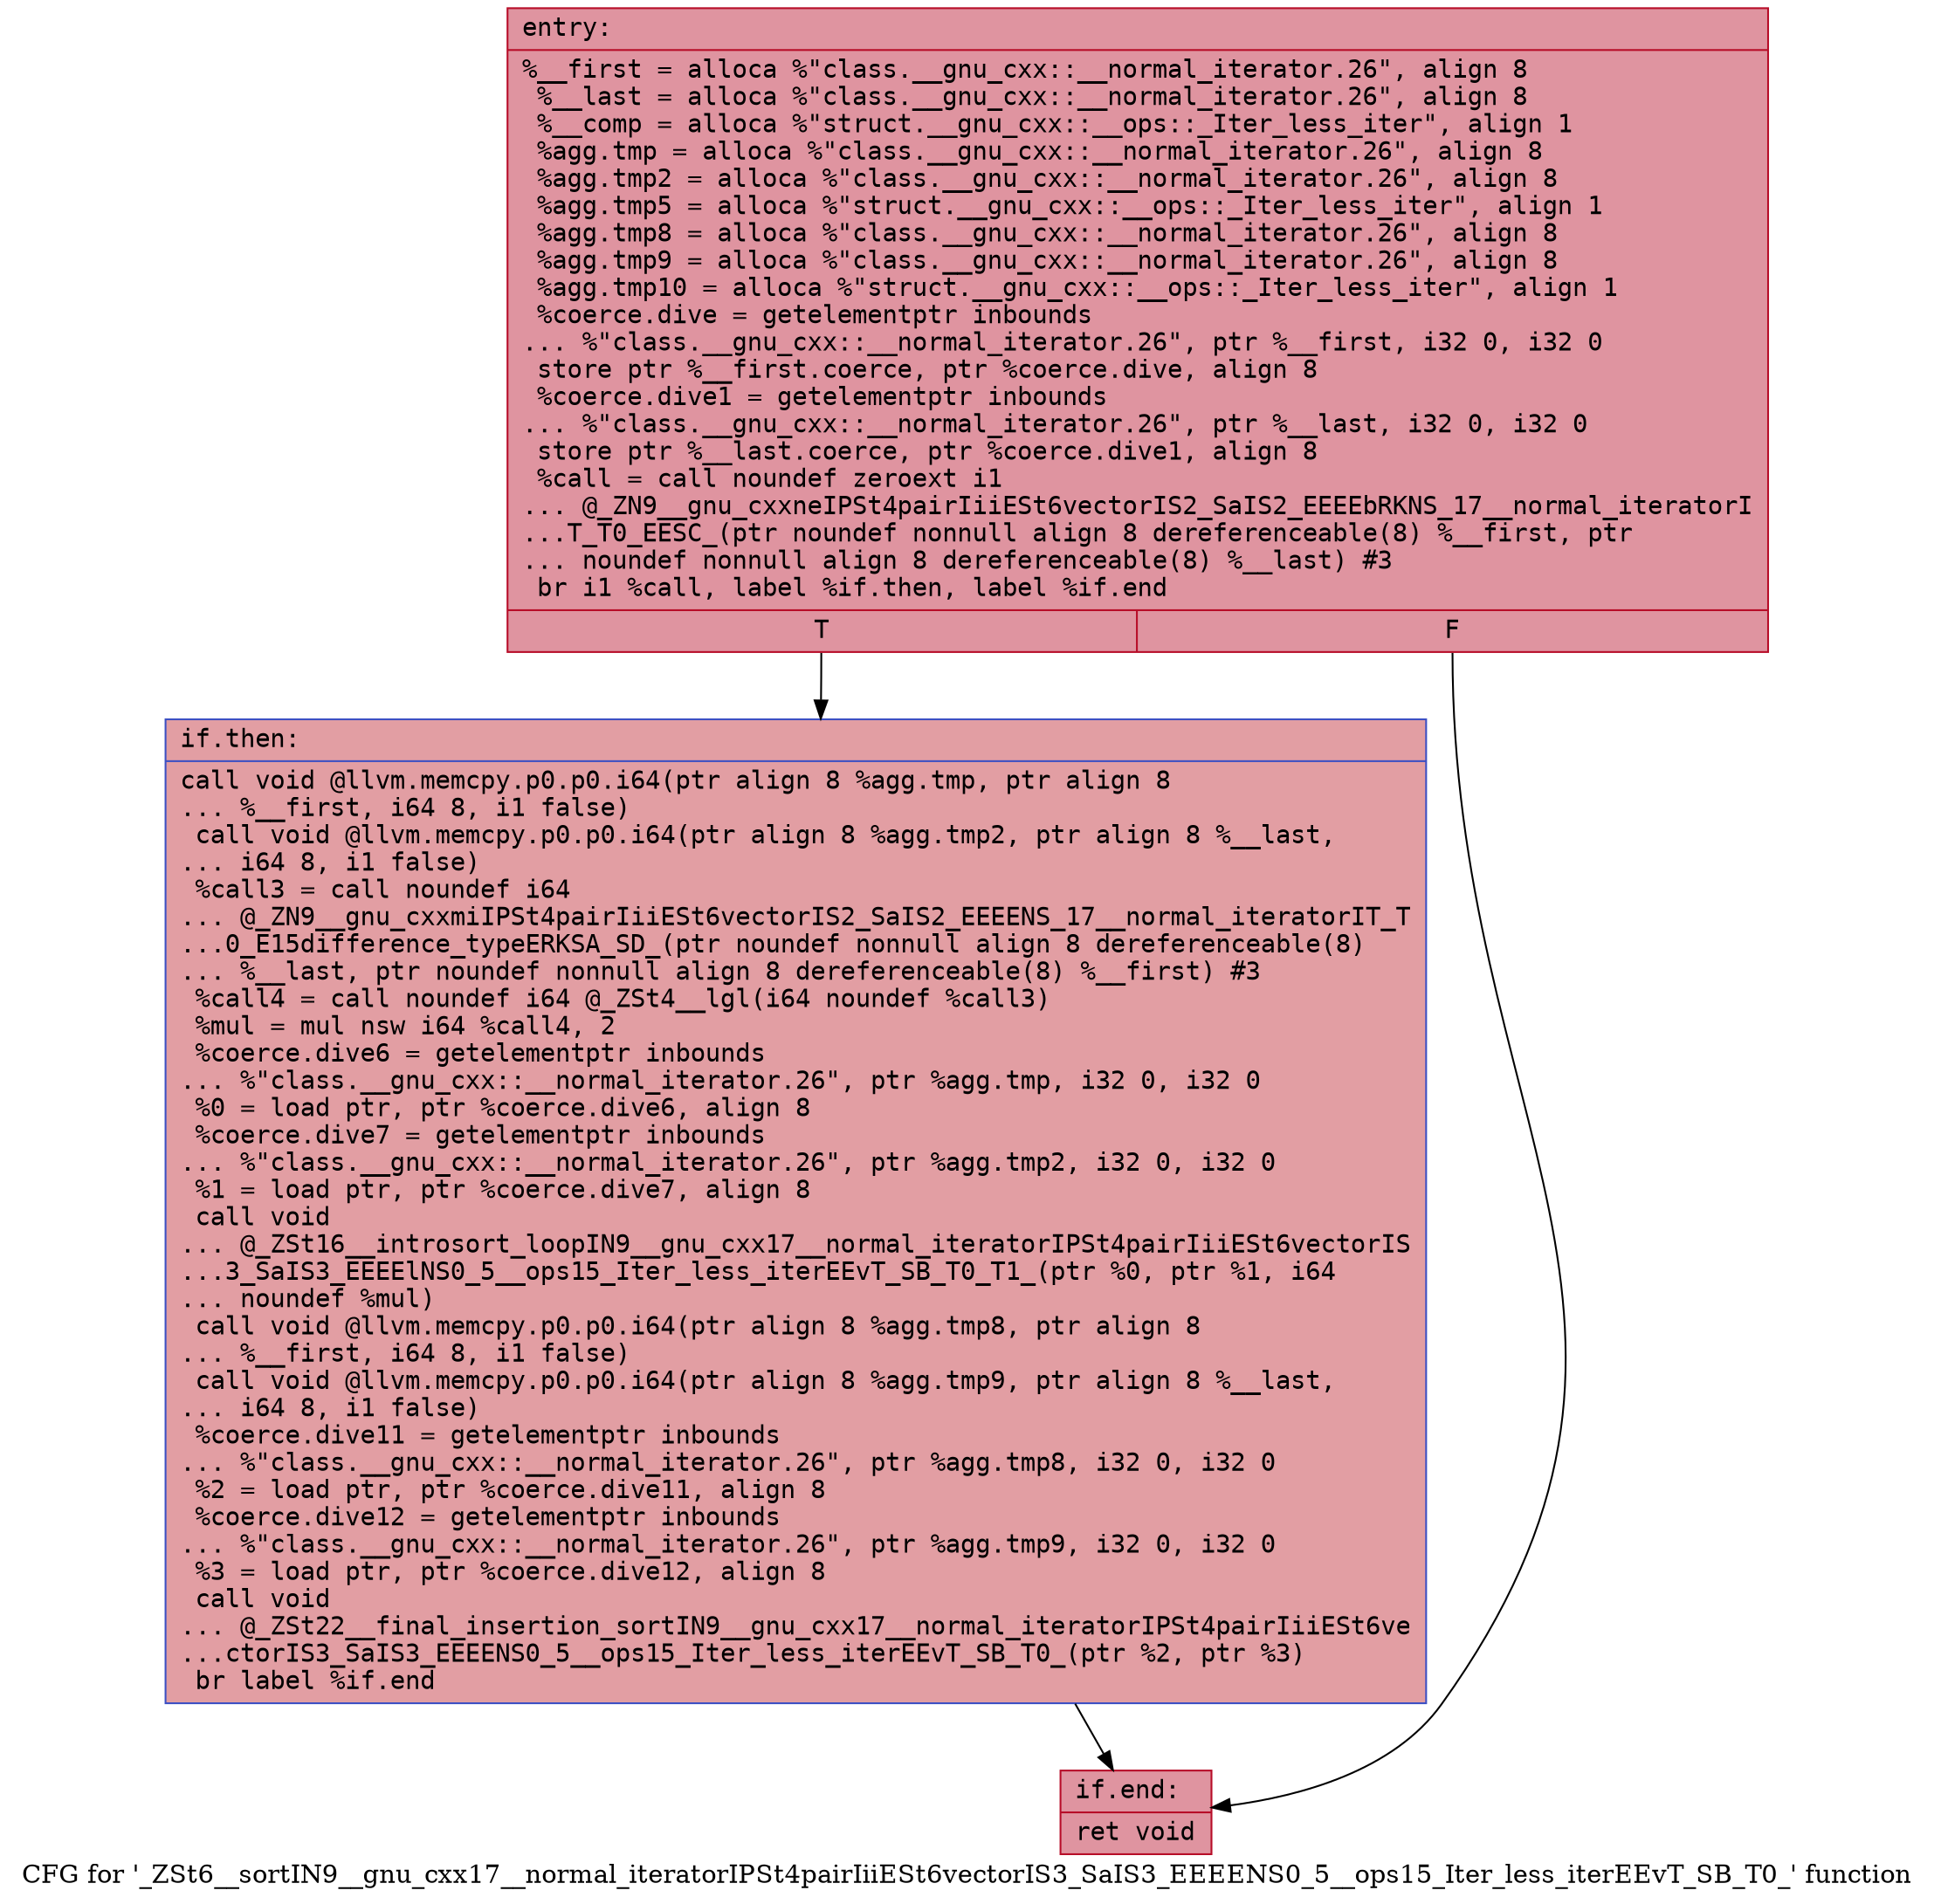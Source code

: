 digraph "CFG for '_ZSt6__sortIN9__gnu_cxx17__normal_iteratorIPSt4pairIiiESt6vectorIS3_SaIS3_EEEENS0_5__ops15_Iter_less_iterEEvT_SB_T0_' function" {
	label="CFG for '_ZSt6__sortIN9__gnu_cxx17__normal_iteratorIPSt4pairIiiESt6vectorIS3_SaIS3_EEEENS0_5__ops15_Iter_less_iterEEvT_SB_T0_' function";

	Node0x56307d729400 [shape=record,color="#b70d28ff", style=filled, fillcolor="#b70d2870" fontname="Courier",label="{entry:\l|  %__first = alloca %\"class.__gnu_cxx::__normal_iterator.26\", align 8\l  %__last = alloca %\"class.__gnu_cxx::__normal_iterator.26\", align 8\l  %__comp = alloca %\"struct.__gnu_cxx::__ops::_Iter_less_iter\", align 1\l  %agg.tmp = alloca %\"class.__gnu_cxx::__normal_iterator.26\", align 8\l  %agg.tmp2 = alloca %\"class.__gnu_cxx::__normal_iterator.26\", align 8\l  %agg.tmp5 = alloca %\"struct.__gnu_cxx::__ops::_Iter_less_iter\", align 1\l  %agg.tmp8 = alloca %\"class.__gnu_cxx::__normal_iterator.26\", align 8\l  %agg.tmp9 = alloca %\"class.__gnu_cxx::__normal_iterator.26\", align 8\l  %agg.tmp10 = alloca %\"struct.__gnu_cxx::__ops::_Iter_less_iter\", align 1\l  %coerce.dive = getelementptr inbounds\l... %\"class.__gnu_cxx::__normal_iterator.26\", ptr %__first, i32 0, i32 0\l  store ptr %__first.coerce, ptr %coerce.dive, align 8\l  %coerce.dive1 = getelementptr inbounds\l... %\"class.__gnu_cxx::__normal_iterator.26\", ptr %__last, i32 0, i32 0\l  store ptr %__last.coerce, ptr %coerce.dive1, align 8\l  %call = call noundef zeroext i1\l... @_ZN9__gnu_cxxneIPSt4pairIiiESt6vectorIS2_SaIS2_EEEEbRKNS_17__normal_iteratorI\l...T_T0_EESC_(ptr noundef nonnull align 8 dereferenceable(8) %__first, ptr\l... noundef nonnull align 8 dereferenceable(8) %__last) #3\l  br i1 %call, label %if.then, label %if.end\l|{<s0>T|<s1>F}}"];
	Node0x56307d729400:s0 -> Node0x56307d729ed0[tooltip="entry -> if.then\nProbability 50.00%" ];
	Node0x56307d729400:s1 -> Node0x56307d729f20[tooltip="entry -> if.end\nProbability 50.00%" ];
	Node0x56307d729ed0 [shape=record,color="#3d50c3ff", style=filled, fillcolor="#be242e70" fontname="Courier",label="{if.then:\l|  call void @llvm.memcpy.p0.p0.i64(ptr align 8 %agg.tmp, ptr align 8\l... %__first, i64 8, i1 false)\l  call void @llvm.memcpy.p0.p0.i64(ptr align 8 %agg.tmp2, ptr align 8 %__last,\l... i64 8, i1 false)\l  %call3 = call noundef i64\l... @_ZN9__gnu_cxxmiIPSt4pairIiiESt6vectorIS2_SaIS2_EEEENS_17__normal_iteratorIT_T\l...0_E15difference_typeERKSA_SD_(ptr noundef nonnull align 8 dereferenceable(8)\l... %__last, ptr noundef nonnull align 8 dereferenceable(8) %__first) #3\l  %call4 = call noundef i64 @_ZSt4__lgl(i64 noundef %call3)\l  %mul = mul nsw i64 %call4, 2\l  %coerce.dive6 = getelementptr inbounds\l... %\"class.__gnu_cxx::__normal_iterator.26\", ptr %agg.tmp, i32 0, i32 0\l  %0 = load ptr, ptr %coerce.dive6, align 8\l  %coerce.dive7 = getelementptr inbounds\l... %\"class.__gnu_cxx::__normal_iterator.26\", ptr %agg.tmp2, i32 0, i32 0\l  %1 = load ptr, ptr %coerce.dive7, align 8\l  call void\l... @_ZSt16__introsort_loopIN9__gnu_cxx17__normal_iteratorIPSt4pairIiiESt6vectorIS\l...3_SaIS3_EEEElNS0_5__ops15_Iter_less_iterEEvT_SB_T0_T1_(ptr %0, ptr %1, i64\l... noundef %mul)\l  call void @llvm.memcpy.p0.p0.i64(ptr align 8 %agg.tmp8, ptr align 8\l... %__first, i64 8, i1 false)\l  call void @llvm.memcpy.p0.p0.i64(ptr align 8 %agg.tmp9, ptr align 8 %__last,\l... i64 8, i1 false)\l  %coerce.dive11 = getelementptr inbounds\l... %\"class.__gnu_cxx::__normal_iterator.26\", ptr %agg.tmp8, i32 0, i32 0\l  %2 = load ptr, ptr %coerce.dive11, align 8\l  %coerce.dive12 = getelementptr inbounds\l... %\"class.__gnu_cxx::__normal_iterator.26\", ptr %agg.tmp9, i32 0, i32 0\l  %3 = load ptr, ptr %coerce.dive12, align 8\l  call void\l... @_ZSt22__final_insertion_sortIN9__gnu_cxx17__normal_iteratorIPSt4pairIiiESt6ve\l...ctorIS3_SaIS3_EEEENS0_5__ops15_Iter_less_iterEEvT_SB_T0_(ptr %2, ptr %3)\l  br label %if.end\l}"];
	Node0x56307d729ed0 -> Node0x56307d729f20[tooltip="if.then -> if.end\nProbability 100.00%" ];
	Node0x56307d729f20 [shape=record,color="#b70d28ff", style=filled, fillcolor="#b70d2870" fontname="Courier",label="{if.end:\l|  ret void\l}"];
}
